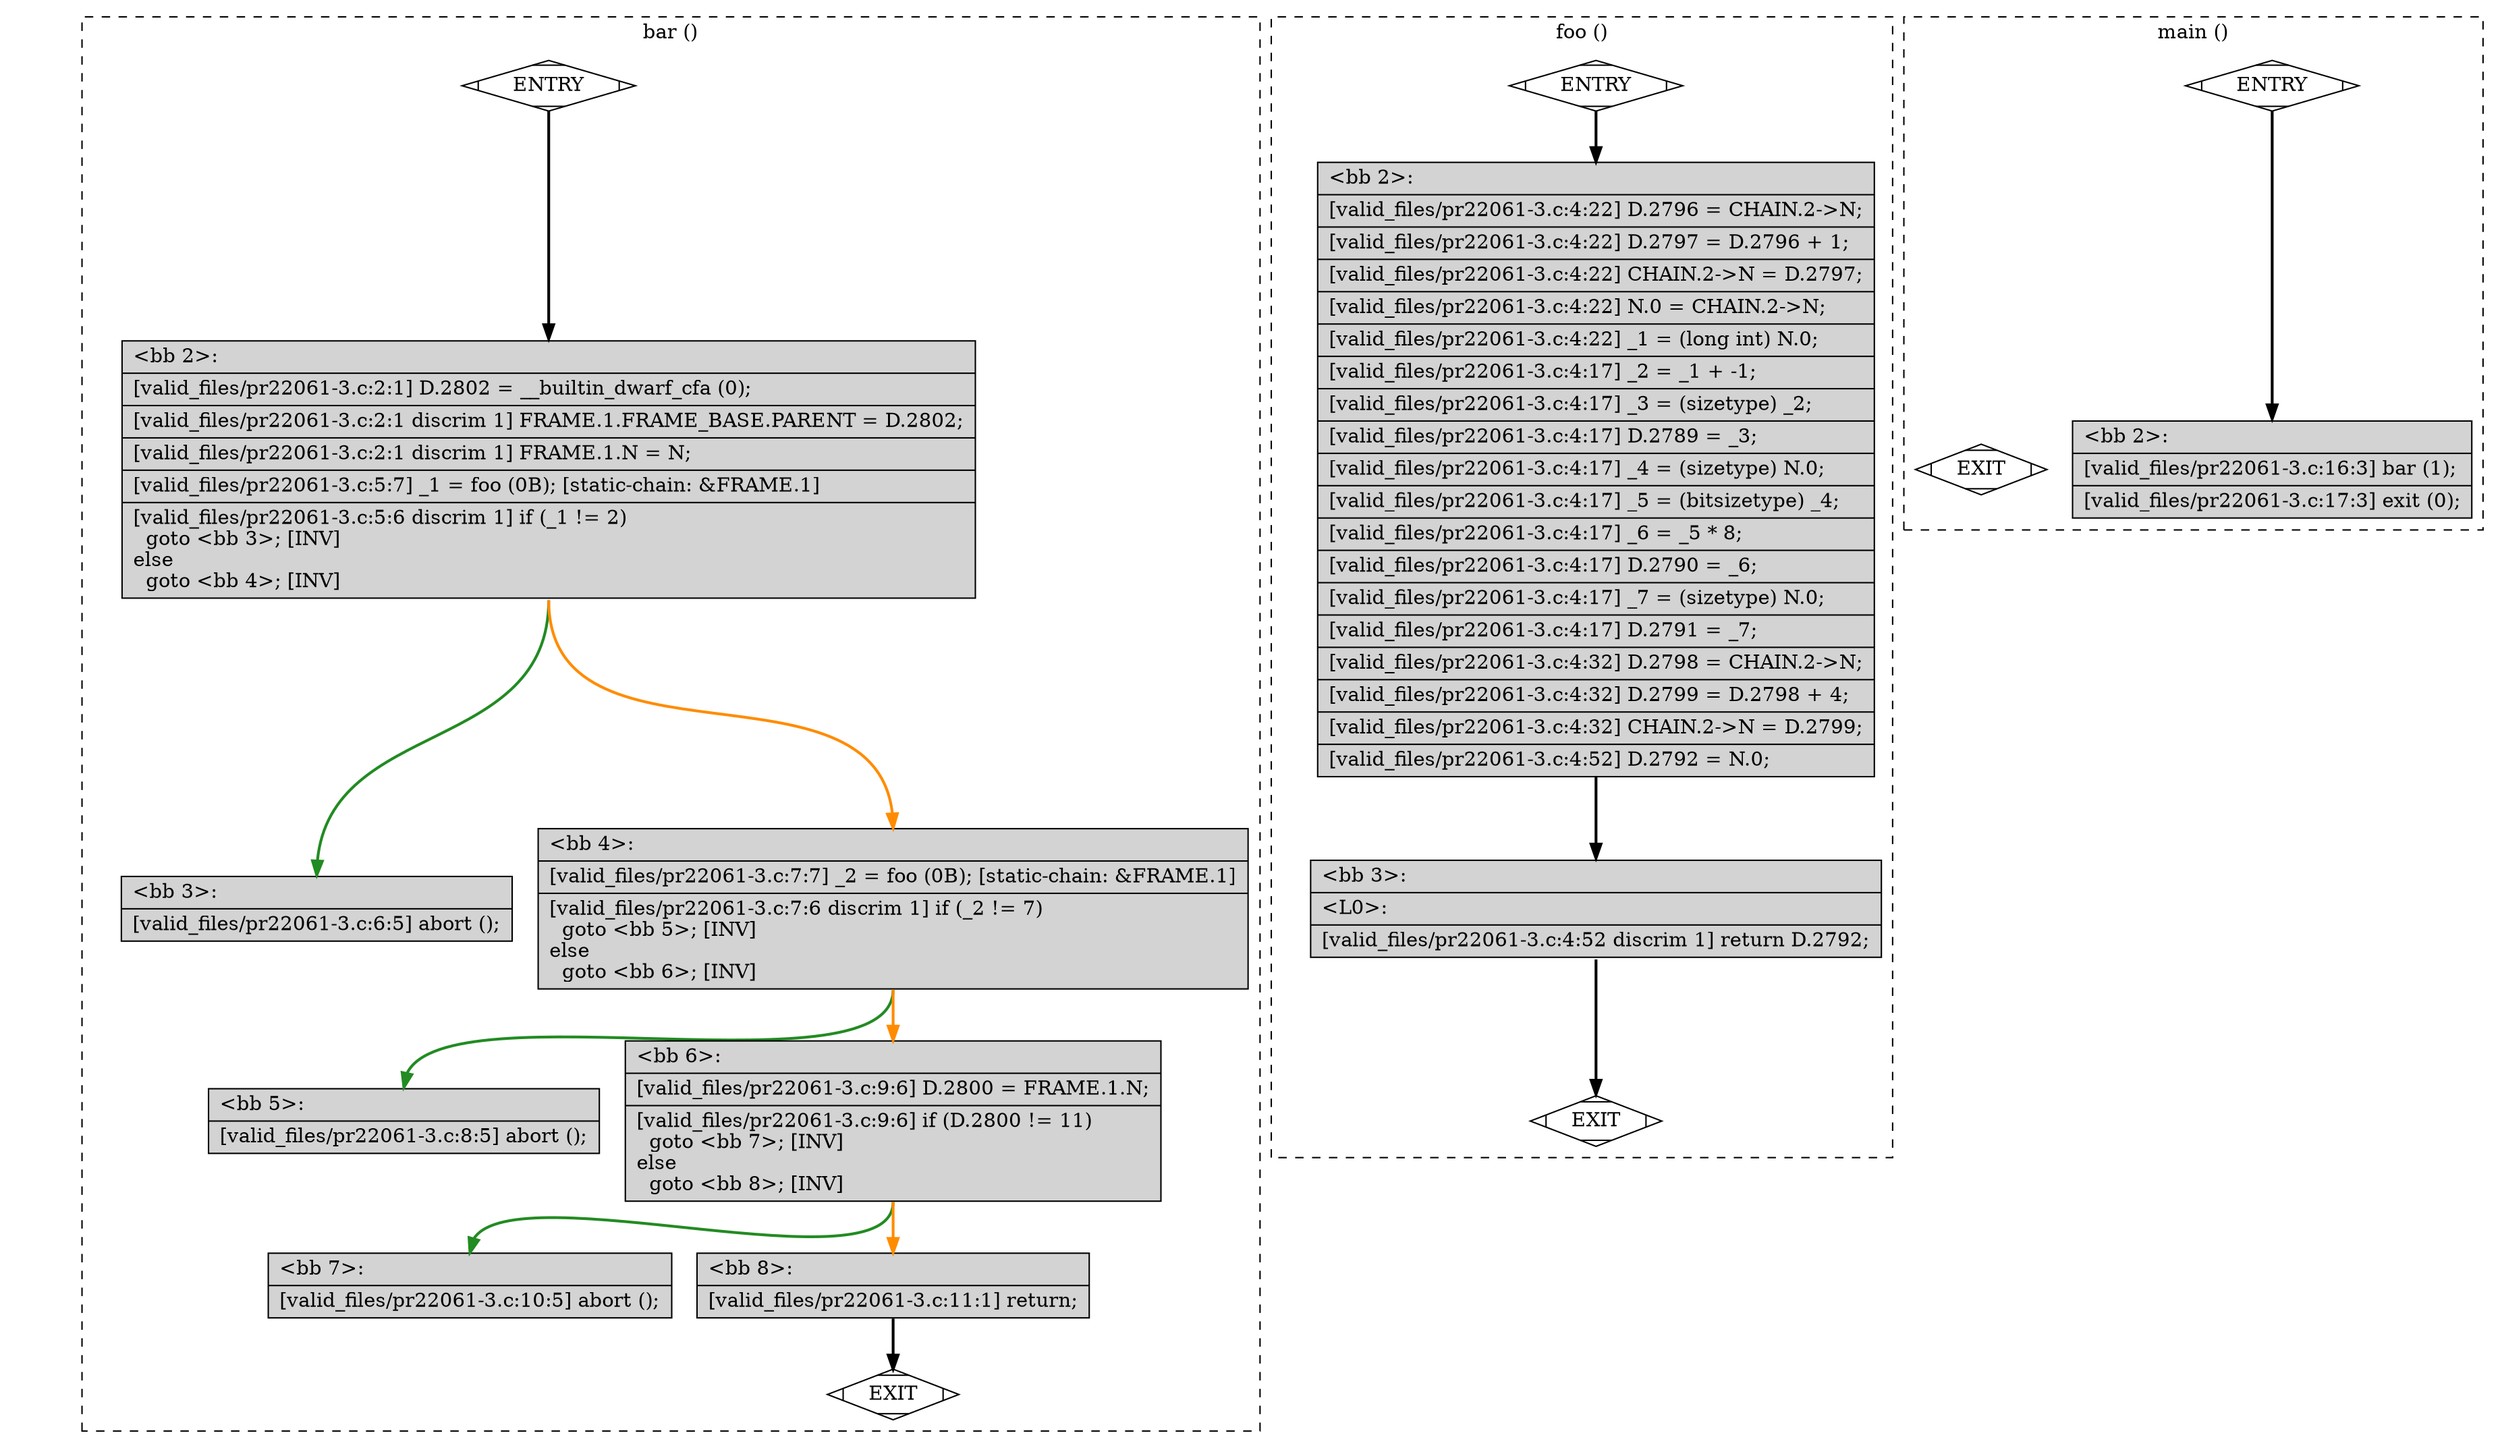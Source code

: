digraph "a-pr22061-3.c.015t.cfg" {
overlap=false;
subgraph "cluster_bar" {
	style="dashed";
	color="black";
	label="bar ()";
	fn_0_basic_block_0 [shape=Mdiamond,style=filled,fillcolor=white,label="ENTRY"];

	fn_0_basic_block_1 [shape=Mdiamond,style=filled,fillcolor=white,label="EXIT"];

	fn_0_basic_block_2 [shape=record,style=filled,fillcolor=lightgrey,label="{\<bb\ 2\>:\l\
|[valid_files/pr22061-3.c:2:1]\ D.2802\ =\ __builtin_dwarf_cfa\ (0);\l\
|[valid_files/pr22061-3.c:2:1\ discrim\ 1]\ FRAME.1.FRAME_BASE.PARENT\ =\ D.2802;\l\
|[valid_files/pr22061-3.c:2:1\ discrim\ 1]\ FRAME.1.N\ =\ N;\l\
|[valid_files/pr22061-3.c:5:7]\ _1\ =\ foo\ (0B);\ [static-chain:\ &FRAME.1]\l\
|[valid_files/pr22061-3.c:5:6\ discrim\ 1]\ if\ (_1\ !=\ 2)\l\
\ \ goto\ \<bb\ 3\>;\ [INV]\l\
else\l\
\ \ goto\ \<bb\ 4\>;\ [INV]\l\
}"];

	fn_0_basic_block_3 [shape=record,style=filled,fillcolor=lightgrey,label="{\<bb\ 3\>:\l\
|[valid_files/pr22061-3.c:6:5]\ abort\ ();\l\
}"];

	fn_0_basic_block_4 [shape=record,style=filled,fillcolor=lightgrey,label="{\<bb\ 4\>:\l\
|[valid_files/pr22061-3.c:7:7]\ _2\ =\ foo\ (0B);\ [static-chain:\ &FRAME.1]\l\
|[valid_files/pr22061-3.c:7:6\ discrim\ 1]\ if\ (_2\ !=\ 7)\l\
\ \ goto\ \<bb\ 5\>;\ [INV]\l\
else\l\
\ \ goto\ \<bb\ 6\>;\ [INV]\l\
}"];

	fn_0_basic_block_5 [shape=record,style=filled,fillcolor=lightgrey,label="{\<bb\ 5\>:\l\
|[valid_files/pr22061-3.c:8:5]\ abort\ ();\l\
}"];

	fn_0_basic_block_6 [shape=record,style=filled,fillcolor=lightgrey,label="{\<bb\ 6\>:\l\
|[valid_files/pr22061-3.c:9:6]\ D.2800\ =\ FRAME.1.N;\l\
|[valid_files/pr22061-3.c:9:6]\ if\ (D.2800\ !=\ 11)\l\
\ \ goto\ \<bb\ 7\>;\ [INV]\l\
else\l\
\ \ goto\ \<bb\ 8\>;\ [INV]\l\
}"];

	fn_0_basic_block_7 [shape=record,style=filled,fillcolor=lightgrey,label="{\<bb\ 7\>:\l\
|[valid_files/pr22061-3.c:10:5]\ abort\ ();\l\
}"];

	fn_0_basic_block_8 [shape=record,style=filled,fillcolor=lightgrey,label="{\<bb\ 8\>:\l\
|[valid_files/pr22061-3.c:11:1]\ return;\l\
}"];

	fn_0_basic_block_0:s -> fn_0_basic_block_2:n [style="solid,bold",color=black,weight=100,constraint=true];
	fn_0_basic_block_2:s -> fn_0_basic_block_3:n [style="solid,bold",color=forestgreen,weight=10,constraint=true];
	fn_0_basic_block_2:s -> fn_0_basic_block_4:n [style="solid,bold",color=darkorange,weight=10,constraint=true];
	fn_0_basic_block_4:s -> fn_0_basic_block_5:n [style="solid,bold",color=forestgreen,weight=10,constraint=true];
	fn_0_basic_block_4:s -> fn_0_basic_block_6:n [style="solid,bold",color=darkorange,weight=10,constraint=true];
	fn_0_basic_block_6:s -> fn_0_basic_block_7:n [style="solid,bold",color=forestgreen,weight=10,constraint=true];
	fn_0_basic_block_6:s -> fn_0_basic_block_8:n [style="solid,bold",color=darkorange,weight=10,constraint=true];
	fn_0_basic_block_8:s -> fn_0_basic_block_1:n [style="solid,bold",color=black,weight=10,constraint=true];
	fn_0_basic_block_0:s -> fn_0_basic_block_1:n [style="invis",constraint=true];
}
subgraph "cluster_foo" {
	style="dashed";
	color="black";
	label="foo ()";
	fn_1_basic_block_0 [shape=Mdiamond,style=filled,fillcolor=white,label="ENTRY"];

	fn_1_basic_block_1 [shape=Mdiamond,style=filled,fillcolor=white,label="EXIT"];

	fn_1_basic_block_2 [shape=record,style=filled,fillcolor=lightgrey,label="{\<bb\ 2\>:\l\
|[valid_files/pr22061-3.c:4:22]\ D.2796\ =\ CHAIN.2-\>N;\l\
|[valid_files/pr22061-3.c:4:22]\ D.2797\ =\ D.2796\ +\ 1;\l\
|[valid_files/pr22061-3.c:4:22]\ CHAIN.2-\>N\ =\ D.2797;\l\
|[valid_files/pr22061-3.c:4:22]\ N.0\ =\ CHAIN.2-\>N;\l\
|[valid_files/pr22061-3.c:4:22]\ _1\ =\ (long\ int)\ N.0;\l\
|[valid_files/pr22061-3.c:4:17]\ _2\ =\ _1\ +\ -1;\l\
|[valid_files/pr22061-3.c:4:17]\ _3\ =\ (sizetype)\ _2;\l\
|[valid_files/pr22061-3.c:4:17]\ D.2789\ =\ _3;\l\
|[valid_files/pr22061-3.c:4:17]\ _4\ =\ (sizetype)\ N.0;\l\
|[valid_files/pr22061-3.c:4:17]\ _5\ =\ (bitsizetype)\ _4;\l\
|[valid_files/pr22061-3.c:4:17]\ _6\ =\ _5\ *\ 8;\l\
|[valid_files/pr22061-3.c:4:17]\ D.2790\ =\ _6;\l\
|[valid_files/pr22061-3.c:4:17]\ _7\ =\ (sizetype)\ N.0;\l\
|[valid_files/pr22061-3.c:4:17]\ D.2791\ =\ _7;\l\
|[valid_files/pr22061-3.c:4:32]\ D.2798\ =\ CHAIN.2-\>N;\l\
|[valid_files/pr22061-3.c:4:32]\ D.2799\ =\ D.2798\ +\ 4;\l\
|[valid_files/pr22061-3.c:4:32]\ CHAIN.2-\>N\ =\ D.2799;\l\
|[valid_files/pr22061-3.c:4:52]\ D.2792\ =\ N.0;\l\
}"];

	fn_1_basic_block_3 [shape=record,style=filled,fillcolor=lightgrey,label="{\<bb\ 3\>:\l\
|\<L0\>:\l\
|[valid_files/pr22061-3.c:4:52\ discrim\ 1]\ return\ D.2792;\l\
}"];

	fn_1_basic_block_0:s -> fn_1_basic_block_2:n [style="solid,bold",color=black,weight=100,constraint=true];
	fn_1_basic_block_2:s -> fn_1_basic_block_3:n [style="solid,bold",color=black,weight=100,constraint=true];
	fn_1_basic_block_3:s -> fn_1_basic_block_1:n [style="solid,bold",color=black,weight=10,constraint=true];
	fn_1_basic_block_0:s -> fn_1_basic_block_1:n [style="invis",constraint=true];
}
subgraph "cluster_main" {
	style="dashed";
	color="black";
	label="main ()";
	fn_2_basic_block_0 [shape=Mdiamond,style=filled,fillcolor=white,label="ENTRY"];

	fn_2_basic_block_1 [shape=Mdiamond,style=filled,fillcolor=white,label="EXIT"];

	fn_2_basic_block_2 [shape=record,style=filled,fillcolor=lightgrey,label="{\<bb\ 2\>:\l\
|[valid_files/pr22061-3.c:16:3]\ bar\ (1);\l\
|[valid_files/pr22061-3.c:17:3]\ exit\ (0);\l\
}"];

	fn_2_basic_block_0:s -> fn_2_basic_block_2:n [style="solid,bold",color=black,weight=100,constraint=true];
	fn_2_basic_block_0:s -> fn_2_basic_block_1:n [style="invis",constraint=true];
}
}
